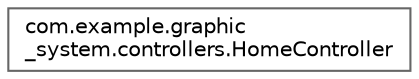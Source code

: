 digraph "Graphical Class Hierarchy"
{
 // LATEX_PDF_SIZE
  bgcolor="transparent";
  edge [fontname=Helvetica,fontsize=10,labelfontname=Helvetica,labelfontsize=10];
  node [fontname=Helvetica,fontsize=10,shape=box,height=0.2,width=0.4];
  rankdir="LR";
  Node0 [id="Node000000",label="com.example.graphic\l_system.controllers.HomeController",height=0.2,width=0.4,color="grey40", fillcolor="white", style="filled",URL="$a00095.html",tooltip=" "];
}
